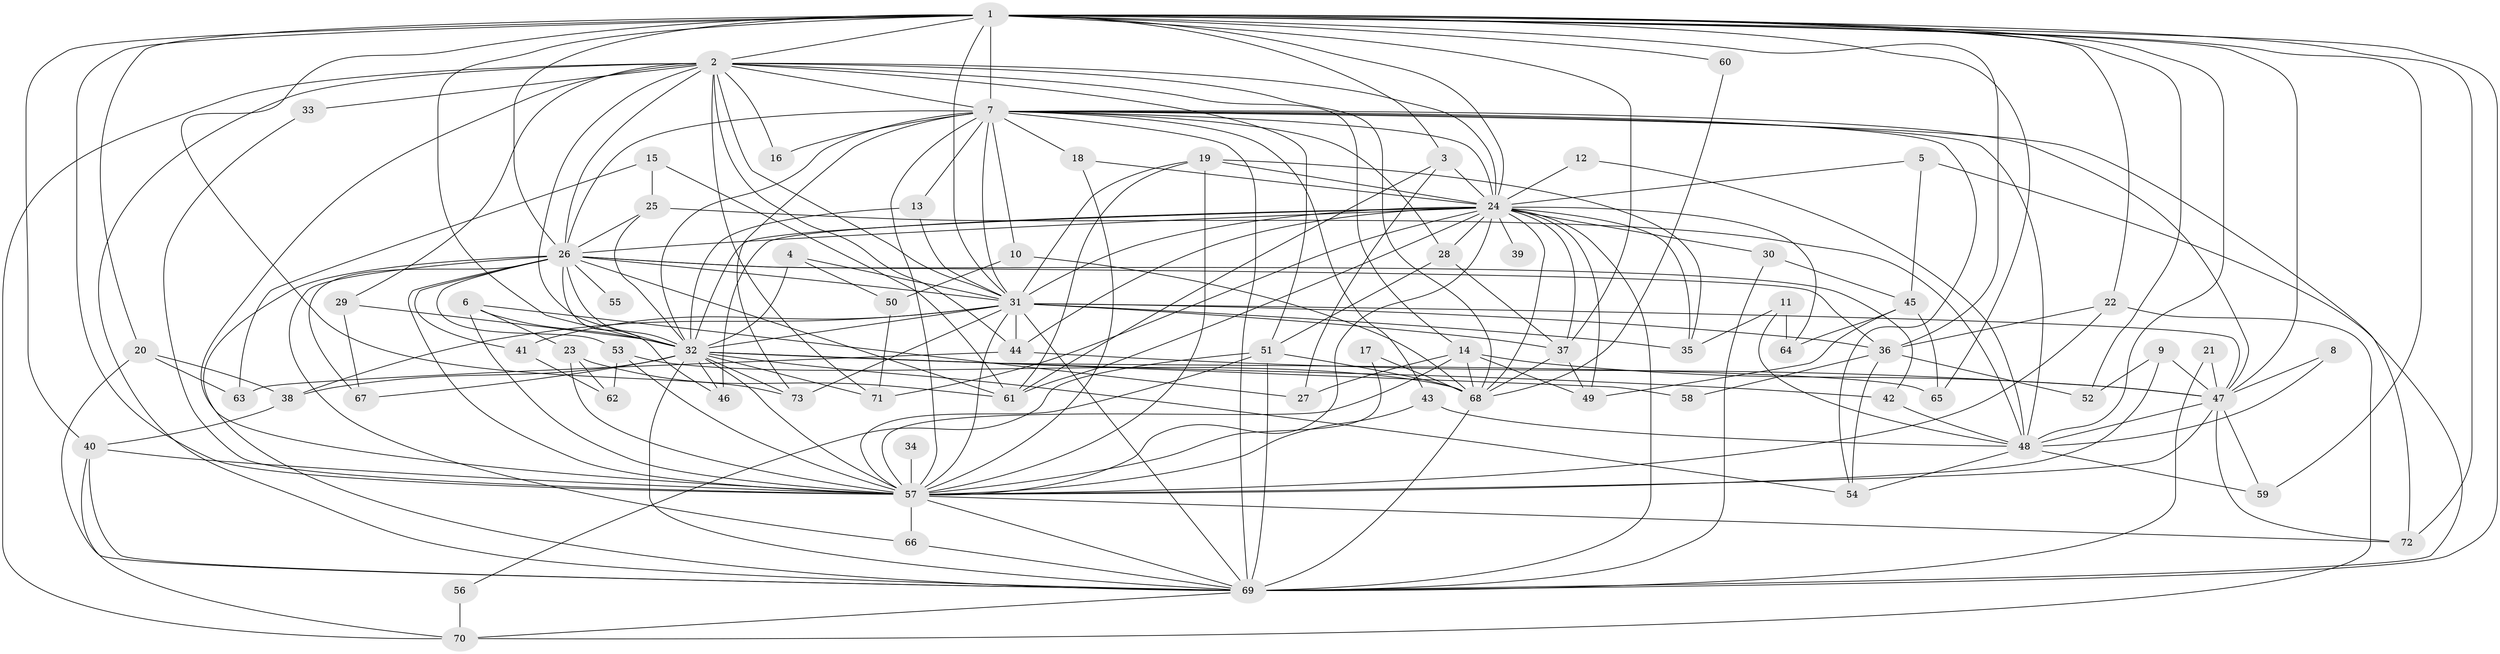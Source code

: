 // original degree distribution, {31: 0.006896551724137931, 21: 0.006896551724137931, 19: 0.006896551724137931, 25: 0.006896551724137931, 23: 0.006896551724137931, 14: 0.006896551724137931, 22: 0.006896551724137931, 24: 0.006896551724137931, 20: 0.006896551724137931, 30: 0.006896551724137931, 2: 0.496551724137931, 5: 0.04827586206896552, 13: 0.006896551724137931, 3: 0.25517241379310346, 4: 0.07586206896551724, 6: 0.027586206896551724, 12: 0.006896551724137931, 11: 0.006896551724137931, 7: 0.006896551724137931}
// Generated by graph-tools (version 1.1) at 2025/01/03/09/25 03:01:36]
// undirected, 73 vertices, 213 edges
graph export_dot {
graph [start="1"]
  node [color=gray90,style=filled];
  1;
  2;
  3;
  4;
  5;
  6;
  7;
  8;
  9;
  10;
  11;
  12;
  13;
  14;
  15;
  16;
  17;
  18;
  19;
  20;
  21;
  22;
  23;
  24;
  25;
  26;
  27;
  28;
  29;
  30;
  31;
  32;
  33;
  34;
  35;
  36;
  37;
  38;
  39;
  40;
  41;
  42;
  43;
  44;
  45;
  46;
  47;
  48;
  49;
  50;
  51;
  52;
  53;
  54;
  55;
  56;
  57;
  58;
  59;
  60;
  61;
  62;
  63;
  64;
  65;
  66;
  67;
  68;
  69;
  70;
  71;
  72;
  73;
  1 -- 2 [weight=2.0];
  1 -- 3 [weight=1.0];
  1 -- 7 [weight=2.0];
  1 -- 20 [weight=1.0];
  1 -- 22 [weight=1.0];
  1 -- 24 [weight=2.0];
  1 -- 26 [weight=3.0];
  1 -- 31 [weight=2.0];
  1 -- 32 [weight=2.0];
  1 -- 36 [weight=1.0];
  1 -- 37 [weight=1.0];
  1 -- 40 [weight=1.0];
  1 -- 47 [weight=1.0];
  1 -- 48 [weight=1.0];
  1 -- 52 [weight=1.0];
  1 -- 57 [weight=3.0];
  1 -- 59 [weight=1.0];
  1 -- 60 [weight=1.0];
  1 -- 65 [weight=1.0];
  1 -- 69 [weight=2.0];
  1 -- 72 [weight=1.0];
  1 -- 73 [weight=1.0];
  2 -- 7 [weight=1.0];
  2 -- 14 [weight=1.0];
  2 -- 16 [weight=1.0];
  2 -- 24 [weight=1.0];
  2 -- 26 [weight=2.0];
  2 -- 29 [weight=1.0];
  2 -- 31 [weight=1.0];
  2 -- 32 [weight=1.0];
  2 -- 33 [weight=1.0];
  2 -- 44 [weight=1.0];
  2 -- 51 [weight=1.0];
  2 -- 57 [weight=1.0];
  2 -- 68 [weight=1.0];
  2 -- 69 [weight=1.0];
  2 -- 70 [weight=1.0];
  2 -- 71 [weight=1.0];
  3 -- 24 [weight=1.0];
  3 -- 27 [weight=1.0];
  3 -- 61 [weight=1.0];
  4 -- 31 [weight=1.0];
  4 -- 32 [weight=1.0];
  4 -- 50 [weight=1.0];
  5 -- 24 [weight=1.0];
  5 -- 45 [weight=1.0];
  5 -- 69 [weight=1.0];
  6 -- 23 [weight=1.0];
  6 -- 27 [weight=1.0];
  6 -- 32 [weight=1.0];
  6 -- 57 [weight=1.0];
  7 -- 10 [weight=1.0];
  7 -- 13 [weight=2.0];
  7 -- 16 [weight=2.0];
  7 -- 18 [weight=1.0];
  7 -- 24 [weight=1.0];
  7 -- 26 [weight=1.0];
  7 -- 28 [weight=1.0];
  7 -- 31 [weight=2.0];
  7 -- 32 [weight=1.0];
  7 -- 43 [weight=1.0];
  7 -- 47 [weight=1.0];
  7 -- 48 [weight=1.0];
  7 -- 54 [weight=1.0];
  7 -- 57 [weight=2.0];
  7 -- 69 [weight=1.0];
  7 -- 72 [weight=1.0];
  7 -- 73 [weight=1.0];
  8 -- 47 [weight=1.0];
  8 -- 48 [weight=1.0];
  9 -- 47 [weight=1.0];
  9 -- 52 [weight=1.0];
  9 -- 57 [weight=1.0];
  10 -- 50 [weight=1.0];
  10 -- 68 [weight=1.0];
  11 -- 35 [weight=1.0];
  11 -- 48 [weight=1.0];
  11 -- 64 [weight=1.0];
  12 -- 24 [weight=1.0];
  12 -- 48 [weight=1.0];
  13 -- 31 [weight=1.0];
  13 -- 32 [weight=1.0];
  14 -- 27 [weight=1.0];
  14 -- 47 [weight=1.0];
  14 -- 49 [weight=1.0];
  14 -- 57 [weight=1.0];
  14 -- 68 [weight=1.0];
  15 -- 25 [weight=1.0];
  15 -- 61 [weight=1.0];
  15 -- 63 [weight=1.0];
  17 -- 57 [weight=1.0];
  17 -- 68 [weight=1.0];
  18 -- 24 [weight=1.0];
  18 -- 57 [weight=1.0];
  19 -- 24 [weight=1.0];
  19 -- 31 [weight=1.0];
  19 -- 35 [weight=1.0];
  19 -- 57 [weight=1.0];
  19 -- 61 [weight=1.0];
  20 -- 38 [weight=1.0];
  20 -- 63 [weight=1.0];
  20 -- 69 [weight=1.0];
  21 -- 47 [weight=1.0];
  21 -- 69 [weight=1.0];
  22 -- 36 [weight=1.0];
  22 -- 57 [weight=1.0];
  22 -- 70 [weight=1.0];
  23 -- 57 [weight=1.0];
  23 -- 61 [weight=1.0];
  23 -- 62 [weight=1.0];
  24 -- 26 [weight=2.0];
  24 -- 28 [weight=1.0];
  24 -- 30 [weight=2.0];
  24 -- 31 [weight=1.0];
  24 -- 32 [weight=1.0];
  24 -- 35 [weight=1.0];
  24 -- 37 [weight=1.0];
  24 -- 39 [weight=1.0];
  24 -- 44 [weight=1.0];
  24 -- 46 [weight=1.0];
  24 -- 49 [weight=1.0];
  24 -- 57 [weight=1.0];
  24 -- 61 [weight=1.0];
  24 -- 64 [weight=1.0];
  24 -- 68 [weight=2.0];
  24 -- 69 [weight=1.0];
  24 -- 71 [weight=2.0];
  25 -- 26 [weight=1.0];
  25 -- 32 [weight=1.0];
  25 -- 48 [weight=1.0];
  26 -- 31 [weight=1.0];
  26 -- 32 [weight=1.0];
  26 -- 36 [weight=1.0];
  26 -- 41 [weight=1.0];
  26 -- 42 [weight=1.0];
  26 -- 46 [weight=1.0];
  26 -- 53 [weight=1.0];
  26 -- 55 [weight=1.0];
  26 -- 57 [weight=1.0];
  26 -- 61 [weight=1.0];
  26 -- 66 [weight=1.0];
  26 -- 67 [weight=1.0];
  26 -- 69 [weight=1.0];
  28 -- 37 [weight=1.0];
  28 -- 51 [weight=1.0];
  29 -- 32 [weight=1.0];
  29 -- 67 [weight=1.0];
  30 -- 45 [weight=1.0];
  30 -- 69 [weight=1.0];
  31 -- 32 [weight=1.0];
  31 -- 35 [weight=2.0];
  31 -- 36 [weight=1.0];
  31 -- 37 [weight=1.0];
  31 -- 38 [weight=1.0];
  31 -- 41 [weight=1.0];
  31 -- 44 [weight=1.0];
  31 -- 47 [weight=1.0];
  31 -- 57 [weight=1.0];
  31 -- 69 [weight=1.0];
  31 -- 73 [weight=1.0];
  32 -- 38 [weight=1.0];
  32 -- 42 [weight=2.0];
  32 -- 46 [weight=1.0];
  32 -- 54 [weight=1.0];
  32 -- 57 [weight=1.0];
  32 -- 58 [weight=1.0];
  32 -- 65 [weight=1.0];
  32 -- 67 [weight=1.0];
  32 -- 69 [weight=2.0];
  32 -- 71 [weight=1.0];
  32 -- 73 [weight=1.0];
  33 -- 57 [weight=1.0];
  34 -- 57 [weight=1.0];
  36 -- 52 [weight=1.0];
  36 -- 54 [weight=2.0];
  36 -- 58 [weight=1.0];
  37 -- 49 [weight=1.0];
  37 -- 68 [weight=1.0];
  38 -- 40 [weight=1.0];
  40 -- 57 [weight=1.0];
  40 -- 69 [weight=1.0];
  40 -- 70 [weight=1.0];
  41 -- 62 [weight=1.0];
  42 -- 48 [weight=1.0];
  43 -- 48 [weight=1.0];
  43 -- 57 [weight=1.0];
  44 -- 47 [weight=1.0];
  44 -- 63 [weight=1.0];
  45 -- 49 [weight=1.0];
  45 -- 64 [weight=1.0];
  45 -- 65 [weight=1.0];
  47 -- 48 [weight=1.0];
  47 -- 57 [weight=1.0];
  47 -- 59 [weight=1.0];
  47 -- 72 [weight=1.0];
  48 -- 54 [weight=1.0];
  48 -- 59 [weight=1.0];
  50 -- 71 [weight=1.0];
  51 -- 56 [weight=1.0];
  51 -- 57 [weight=1.0];
  51 -- 68 [weight=1.0];
  51 -- 69 [weight=1.0];
  53 -- 57 [weight=1.0];
  53 -- 62 [weight=1.0];
  53 -- 68 [weight=1.0];
  56 -- 70 [weight=1.0];
  57 -- 66 [weight=1.0];
  57 -- 69 [weight=1.0];
  57 -- 72 [weight=1.0];
  60 -- 68 [weight=1.0];
  66 -- 69 [weight=1.0];
  68 -- 69 [weight=3.0];
  69 -- 70 [weight=1.0];
}
